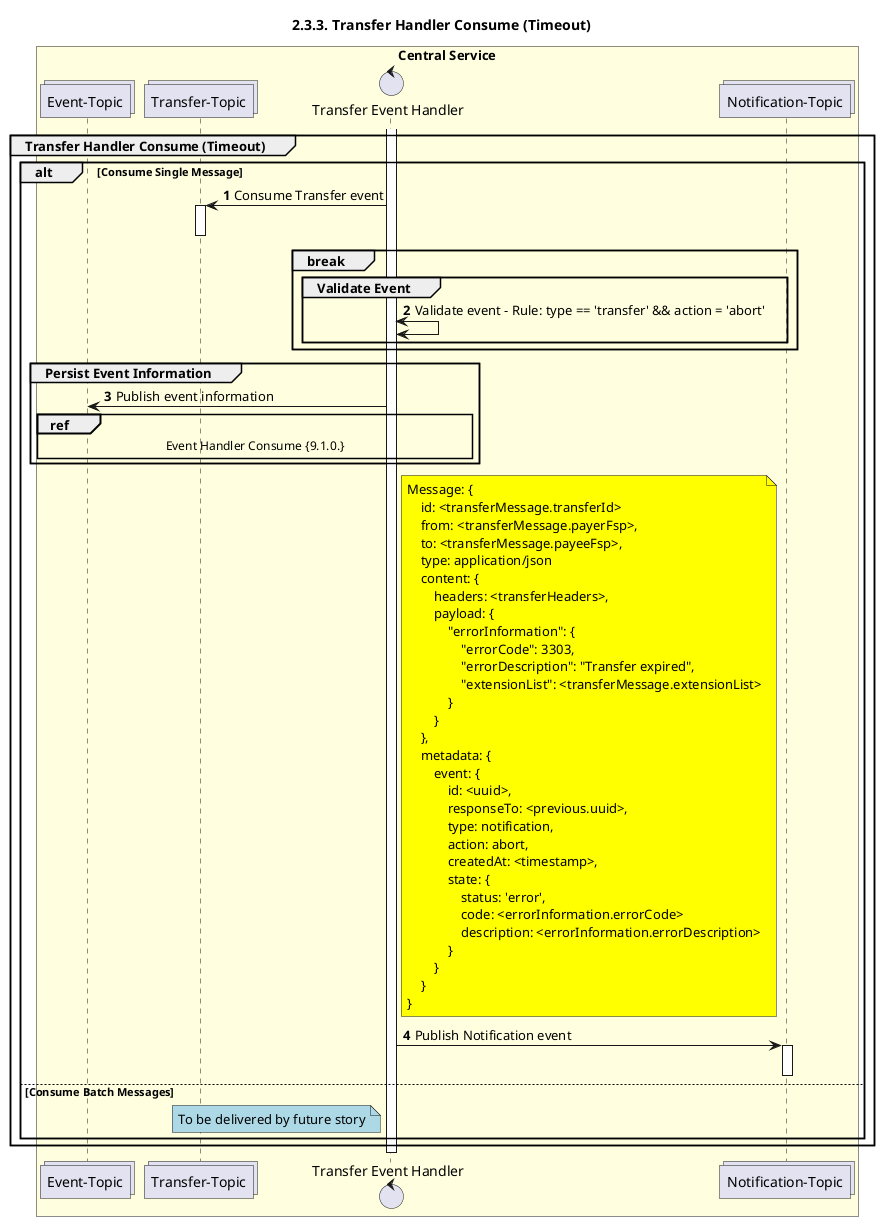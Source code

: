 @startuml
' declate title
title 2.3.3. Transfer Handler Consume (Timeout)

autonumber

' Actor Keys:
'   boundary - APIs/Interfaces, etc
'   collections - Kafka Topics
'   control - Kafka Consumers
'   entity - Database Access Objects
'   database - Database Persistance Store

' declare actors
collections "Transfer-Topic" as TOPIC_TRANSFERS
control "Transfer Event Handler" as TRANS_HANDLER
collections "Notification-Topic" as TOPIC_NOTIFICATIONS
collections "Event-Topic" as TOPIC_EVENT

box "Central Service" #LightYellow
    participant TOPIC_EVENT
    participant TOPIC_TRANSFERS
    participant TRANS_HANDLER
    participant TOPIC_NOTIFICATIONS
end box

' start flow
activate TRANS_HANDLER
group Transfer Handler Consume (Timeout)
    alt Consume Single Message
        TOPIC_TRANSFERS <- TRANS_HANDLER: Consume Transfer event
        activate TOPIC_TRANSFERS
        deactivate TOPIC_TRANSFERS

        break
            group Validate Event
                TRANS_HANDLER <-> TRANS_HANDLER: Validate event - Rule: type == 'transfer' && action = 'abort'
            end
        end

        group Persist Event Information
            TRANS_HANDLER -> TOPIC_EVENT: Publish event information
	        ref over TRANS_HANDLER, TOPIC_EVENT :  Event Handler Consume {9.1.0.}
        end

        note right of TRANS_HANDLER #yellow
            Message: {
                id: <transferMessage.transferId>
                from: <transferMessage.payerFsp>,
                to: <transferMessage.payeeFsp>,
                type: application/json
                content: {
                    headers: <transferHeaders>,
                    payload: {
                        "errorInformation": {
                            "errorCode": 3303,
                            "errorDescription": "Transfer expired",
                            "extensionList": <transferMessage.extensionList>
                        }
                    }
                },
                metadata: {
                    event: {
                        id: <uuid>,
                        responseTo: <previous.uuid>,
                        type: notification,
                        action: abort,
                        createdAt: <timestamp>,
                        state: {
                            status: 'error',
                            code: <errorInformation.errorCode>
                            description: <errorInformation.errorDescription>
                        }
                    }
                }
            }
        end note
        TRANS_HANDLER -> TOPIC_NOTIFICATIONS: Publish Notification event
        activate TOPIC_NOTIFICATIONS
        deactivate TOPIC_NOTIFICATIONS


    else Consume Batch Messages
        note left of TRANS_HANDLER #lightblue
            To be delivered by future story
        end note
    end
end
deactivate TRANS_HANDLER
@enduml
